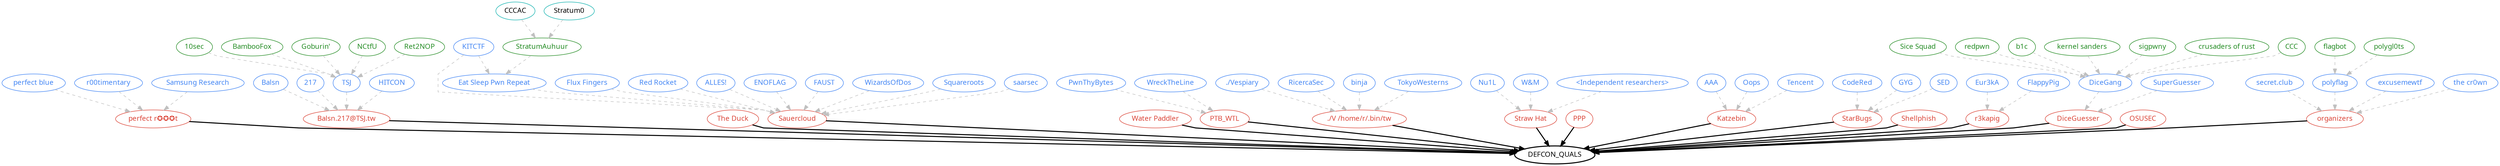 digraph teams {
  node [fontname = "JetBrains Mono"];
  overlap = false;
  splines = polyline;

  // level 0
  DEFCON_QUALS [style="bold" href="https://quals.2022.nautilus.institute/dashboard"];

  // level 1
  // team clusters (red)
  subgraph {
    node [color="#db4437" fontcolor="#db4437"];
    "perfect r✪✪✪t" [href="https://ctftime.org/team/176403"]
    "Balsn.217@TSJ.tw" [href="https://ctftime.org/team/189868"]
    "The Duck" [href="https://ctftime.org/team/111501"]
    "Sauercloud" [href="https://ctftime.org/team/54748"]
    "Water Paddler" [href="https://ctftime.org/team/155019"]
    "PTB_WTL" [href="https://ctftime.org/team/119975"]
    "./V /home/r/.bin/tw" [href="https://ctftime.org/team/189869"]
    "Straw Hat" [href="https://ctftime.org/team/19208"]
    "PPP" [href="https://ctftime.org/team/284"]
    "Katzebin" [href="https://ctftime.org/team/141539"]
    "StarBugs" [href="https://ctftime.org/team/152239"]
    "Shellphish" [href="https://ctftime.org/team/285"]
    "r3kapig" [href="https://ctftime.org/team/58979"]
    "DiceGuesser" [href="https://ctftime.org/team/182504"]
    "OSUSEC" [href="https://ctftime.org/team/12858"]
    "organizers" [href="https://ctftime.org/team/42934"]
  }

  // level 2
  // individual teams (blue)
  subgraph {
    node [color="#4285f4" fontcolor="#4285f4"];

    // Sauercloud (Germany)
    "KITCTF" [href="https://ctftime.org/team/7221"];
    "Eat Sleep Pwn Repeat" [href="https://ctftime.org/team/15712"];
    "Flux Fingers" [href="https://ctftime.org/team/551"];
    "Red Rocket" [href="https://ctftime.org/team/48677"];
    "ALLES!" [href="https://ctftime.org/team/18419"];
    "ENOFLAG" [href="https://ctftime.org/team/1438"];
    "FAUST" [href="https://ctftime.org/team/550"];
    "WizardsOfDos" [href="https://ctftime.org/team/561"];
    "Squareroots" [href="https://ctftime.org/team/554"];
    "saarsec" [href="https://ctftime.org/team/15337"];

    // perfect rooot
    "perfect blue" [href="https://ctftime.org/team/53802"];
    "r00timentary" [href="https://ctftime.org/team/32783"];
    "Samsung Research" [href=""];

    // Balsn.217@TSJ.tw
    "Balsn" [href="https://ctftime.org/team/16978"];
    "217" [href="https://ctftime.org/team/5160"];
    "TSJ" [href="https://ctftime.org/team/150366"];
    "HITCON" [href="https://ctftime.org/team/8299"];

    // PTB_WTL
    "PwnThyBytes" [href="https://ctftime.org/team/59199"];
    "WreckTheLine" [href="https://ctftime.org/team/57908"];

    // ./V /home/r/.bin/tw 
    "./Vespiary" [href="https://ctftime.org/team/80092"];
    "RicercaSec" [href=""];
    "binja" [href="https://ctftime.org/team/9083"];
    "TokyoWesterns" [href="https://ctftime.org/team/12599"];

    // Straw Hat
    "Nu1L" [href="https://ctftime.org/team/19208"];
    "W&M" [href="https://ctftime.org/team/54666"];
    "<Independent researchers>" [href=""];

    // DiceGuesser
    "DiceGang" [href="https://ctftime.org/team/109452"];
    "SuperGuesser" [href="https://ctftime.org/team/130817"];

    // StarBugs
    "CodeRed" [href="https://ctftime.org/team/4004"];
    "GYG" [href="https://ctftime.org/team/33362"];
    "SED" [href="https://ctftime.org/team/70332"];

    // Katzebin
    "AAA" [href=""];
    "Oops" [href="https://ctftime.org/team/4419"];
    "Tencent" [href="https://ctftime.org/team/32578"];

    // r3kapig
    "Eur3kA" [href="https://ctftime.org/team/48512"];
    "FlappyPig" [href="https://ctftime.org/team/12692"];

    // organizers
    "secret.club" [href=""];
    "polyflag" [href="https://ctftime.org/team/112451"];
    "excusemewtf" [href="https://ctftime.org/team/104977/"];
    "the cr0wn" [href="https://ctftime.org/team/48976/"];
  }

  // level 3
  // teams of the above (green)
  subgraph {
    node [color="#228B22" fontcolor="#228B22"];

    // TSJ
    "10sec" [href="https://ctftime.org/team/61603"];
    "BambooFox" [href="https://ctftime.org/team/9871"];
    "Goburin'" [href="https://ctftime.org/team/111613"];
    "NCtfU" [href="https://ctftime.org/team/139610"];
    "Ret2NOP" [href="https://ctftime.org/team/139617"];

    // polyflag
    "flagbot" [href="https://ctftime.org/team/34878"];
    "polygl0ts" [href="https://ctftime.org/team/53791"];

    // ESPR
    "StratumAuhuur" [href="https://ctftime.org/team/5317"];

    // DiceGang
    "Sice Squad" [href="https://ctftime.org/team/55508"]
    "redpwn" [href="https://ctftime.org/team/59759"]
    "b1c" [href="https://ctftime.org/team/36439"]
    "kernel sanders" [href="https://ctftime.org/team/397"]
    "sigpwny" [href="https://ctftime.org/team/27763"]
    "crusaders of rust" [href="https://ctftime.org/team/132628/"]
    "CCC" [href="https://ctftime.org/team/114056/"]
  }

  // level 4
  // teams of the teams of the teams of the clusters (this is getting wild)
  subgraph {
    node [color="#12b2af" fontcolor="#000000"];
    "CCCAC" [href="https://ctftime.org/team/555"];
    "Stratum0" [href="https://ctftime.org/team/1684"];
  }

  // level 1 -> level 0
  // primary edges
  subgraph {
    edge [len=3];
    "perfect r✪✪✪t" -> DEFCON_QUALS [style="bold"];
    "Balsn.217@TSJ.tw" -> DEFCON_QUALS [style="bold"];
    "The Duck" -> DEFCON_QUALS [style="bold"];
    "Sauercloud" -> DEFCON_QUALS [style="bold"];
    "Water Paddler" -> DEFCON_QUALS [style="bold"];
    "PTB_WTL" -> DEFCON_QUALS [style="bold"];
    "./V /home/r/.bin/tw" -> DEFCON_QUALS [style="bold"];
    "Straw Hat" -> DEFCON_QUALS [style="bold"];
    "PPP" -> DEFCON_QUALS [style="bold"];
    "Katzebin" -> DEFCON_QUALS [style="bold"];
    "StarBugs" -> DEFCON_QUALS [style="bold"];
    "Shellphish" -> DEFCON_QUALS [style="bold"];
    "r3kapig" -> DEFCON_QUALS [style="bold"];
    "DiceGuesser" -> DEFCON_QUALS [style="bold"];
    "OSUSEC" -> DEFCON_QUALS [style="bold"];
    "organizers" -> DEFCON_QUALS [style="bold"];
  }

  // level 2 -> level 1
  // secondary edges (teams to clusters)
  subgraph {
    edge [weight=1 style="dashed" color="grey"];
    // Sauercloud (Germany)
    "KITCTF" -> "Sauercloud";
    "Eat Sleep Pwn Repeat" -> "Sauercloud";   
    "Flux Fingers" -> "Sauercloud";   
    "Red Rocket" -> "Sauercloud";   
    "ALLES!" -> "Sauercloud";   
    "ENOFLAG" -> "Sauercloud";   
    "FAUST" -> "Sauercloud";   
    "WizardsOfDos" -> "Sauercloud";   
    "Squareroots" -> "Sauercloud";   
    "saarsec" -> "Sauercloud";   

    // perfect rooot
    "perfect blue" ->"perfect r✪✪✪t";
    "r00timentary" -> "perfect r✪✪✪t";
    "Samsung Research" -> "perfect r✪✪✪t";

    // Balsn.217@TSJ.tw
    "Balsn" -> "Balsn.217@TSJ.tw";
    "217" -> "Balsn.217@TSJ.tw";
    "TSJ" -> "Balsn.217@TSJ.tw";
    "HITCON" -> "Balsn.217@TSJ.tw";

    // PTB_WTL
    "PwnThyBytes" -> "PTB_WTL";
    "WreckTheLine" -> "PTB_WTL";

    // ./V /home/r/.bin/tw
    "./Vespiary" -> "./V /home/r/.bin/tw";
    "RicercaSec" -> "./V /home/r/.bin/tw";
    "binja" -> "./V /home/r/.bin/tw";
    "TokyoWesterns" -> "./V /home/r/.bin/tw";

    // Straw Hat
    "Nu1L" -> "Straw Hat";
    "W&M" -> "Straw Hat";
    "<Independent researchers>" -> "Straw Hat";

    // DiceGuesser
    "DiceGang" -> "DiceGuesser";
    "SuperGuesser" -> "DiceGuesser";

    // StarBugs
    "CodeRed" -> "StarBugs";
    "GYG" -> "StarBugs";
    "SED" -> "StarBugs";

    // Katzebin
    "AAA" -> "Katzebin";
    "Oops" -> "Katzebin";
    "Tencent" -> "Katzebin";

    // r3kapig
    "Eur3kA" -> "r3kapig";
    "FlappyPig" -> "r3kapig";

    // organizers
    "secret.club" -> "organizers";
    "polyflag" -> "organizers";
    "excusemewtf" -> "organizers";
    "the cr0wn" -> "organizers";
  }

  // level 3 -> level 2
  // ternary edges (people to teams)
  subgraph {
    edge [weight=1 style="dashed" color="grey"];
    // TSJ
    "10sec" -> "TSJ";
    "BambooFox" -> "TSJ";
    "Goburin'" -> "TSJ";
    "NCtfU" -> "TSJ";
    "Ret2NOP" -> "TSJ";

    // polyflag
    "flagbot" -> "polyflag";
    "polygl0ts" -> "polyflag";

    // ESPR
    "KITCTF" -> "Eat Sleep Pwn Repeat";
    "StratumAuhuur" -> "Eat Sleep Pwn Repeat";

    // Dice Gang
    "Sice Squad"-> "DiceGang"
    "redpwn"-> "DiceGang"
    "b1c"-> "DiceGang"
    "kernel sanders"-> "DiceGang"
    "sigpwny"-> "DiceGang"
    "crusaders of rust" -> "DiceGang"
    "CCC" -> "DiceGang";
  }

  // level 4 -> level 3
  // quadinary (how do you call this?) edges
  subgraph {
    edge [weight=1 style="dashed" color="grey"];

    // StratumAuhuur
    "Stratum0" -> "StratumAuhuur";
    "CCCAC" -> "StratumAuhuur";
  }
}

